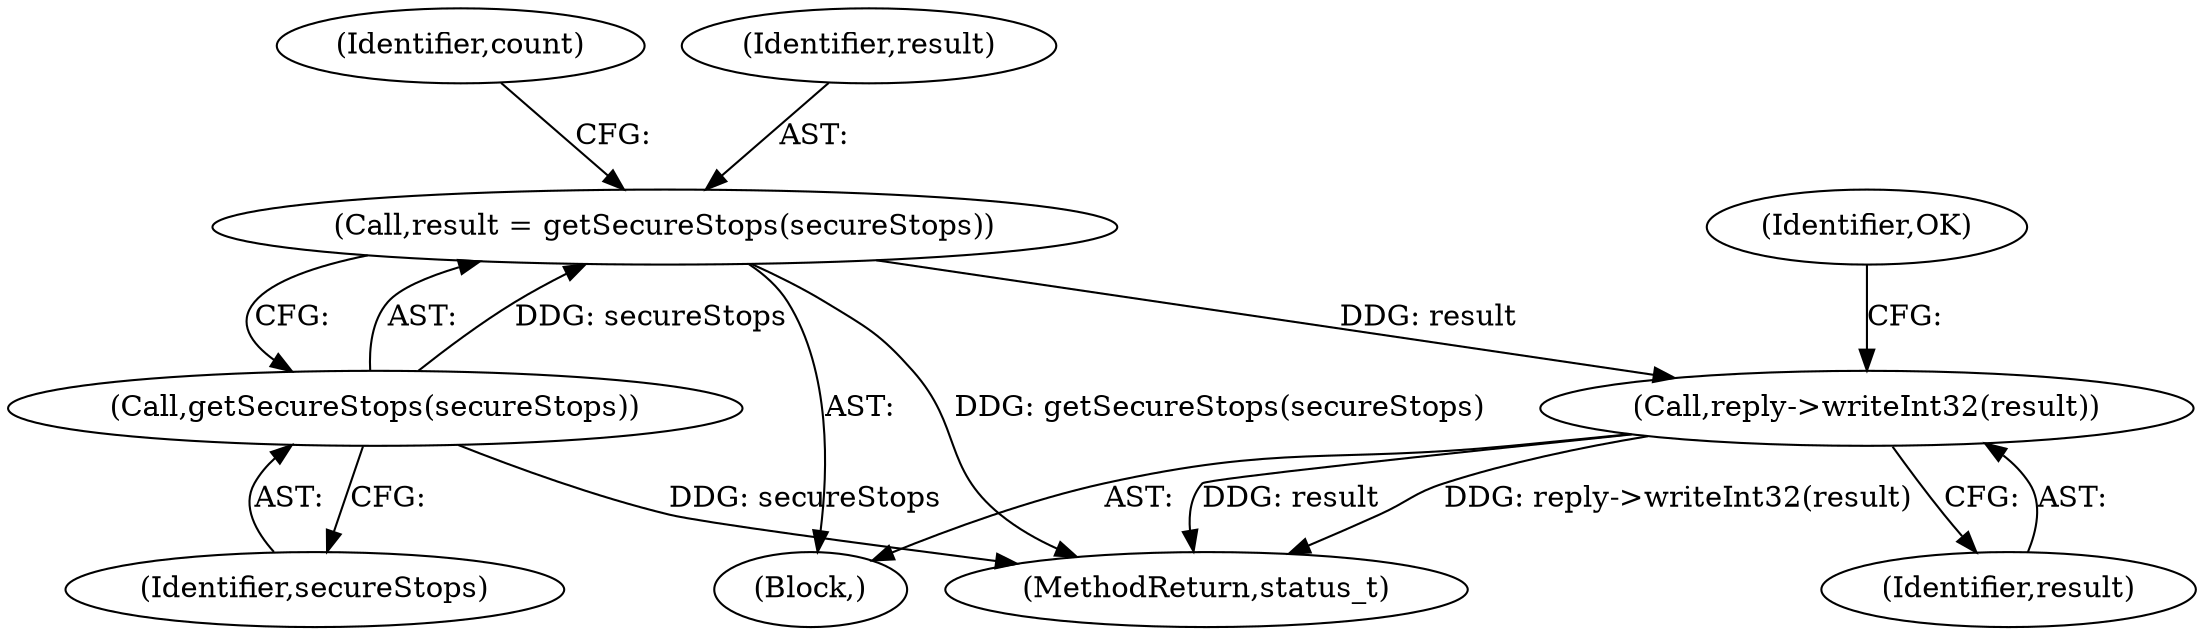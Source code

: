 digraph "0_Android_5a856f2092f7086aa0fea9ae06b9255befcdcd34@API" {
"1000505" [label="(Call,reply->writeInt32(result))"];
"1000475" [label="(Call,result = getSecureStops(secureStops))"];
"1000477" [label="(Call,getSecureStops(secureStops))"];
"1000468" [label="(Block,)"];
"1000901" [label="(MethodReturn,status_t)"];
"1000508" [label="(Identifier,OK)"];
"1000506" [label="(Identifier,result)"];
"1000475" [label="(Call,result = getSecureStops(secureStops))"];
"1000481" [label="(Identifier,count)"];
"1000505" [label="(Call,reply->writeInt32(result))"];
"1000477" [label="(Call,getSecureStops(secureStops))"];
"1000478" [label="(Identifier,secureStops)"];
"1000476" [label="(Identifier,result)"];
"1000505" -> "1000468"  [label="AST: "];
"1000505" -> "1000506"  [label="CFG: "];
"1000506" -> "1000505"  [label="AST: "];
"1000508" -> "1000505"  [label="CFG: "];
"1000505" -> "1000901"  [label="DDG: result"];
"1000505" -> "1000901"  [label="DDG: reply->writeInt32(result)"];
"1000475" -> "1000505"  [label="DDG: result"];
"1000475" -> "1000468"  [label="AST: "];
"1000475" -> "1000477"  [label="CFG: "];
"1000476" -> "1000475"  [label="AST: "];
"1000477" -> "1000475"  [label="AST: "];
"1000481" -> "1000475"  [label="CFG: "];
"1000475" -> "1000901"  [label="DDG: getSecureStops(secureStops)"];
"1000477" -> "1000475"  [label="DDG: secureStops"];
"1000477" -> "1000478"  [label="CFG: "];
"1000478" -> "1000477"  [label="AST: "];
"1000477" -> "1000901"  [label="DDG: secureStops"];
}
